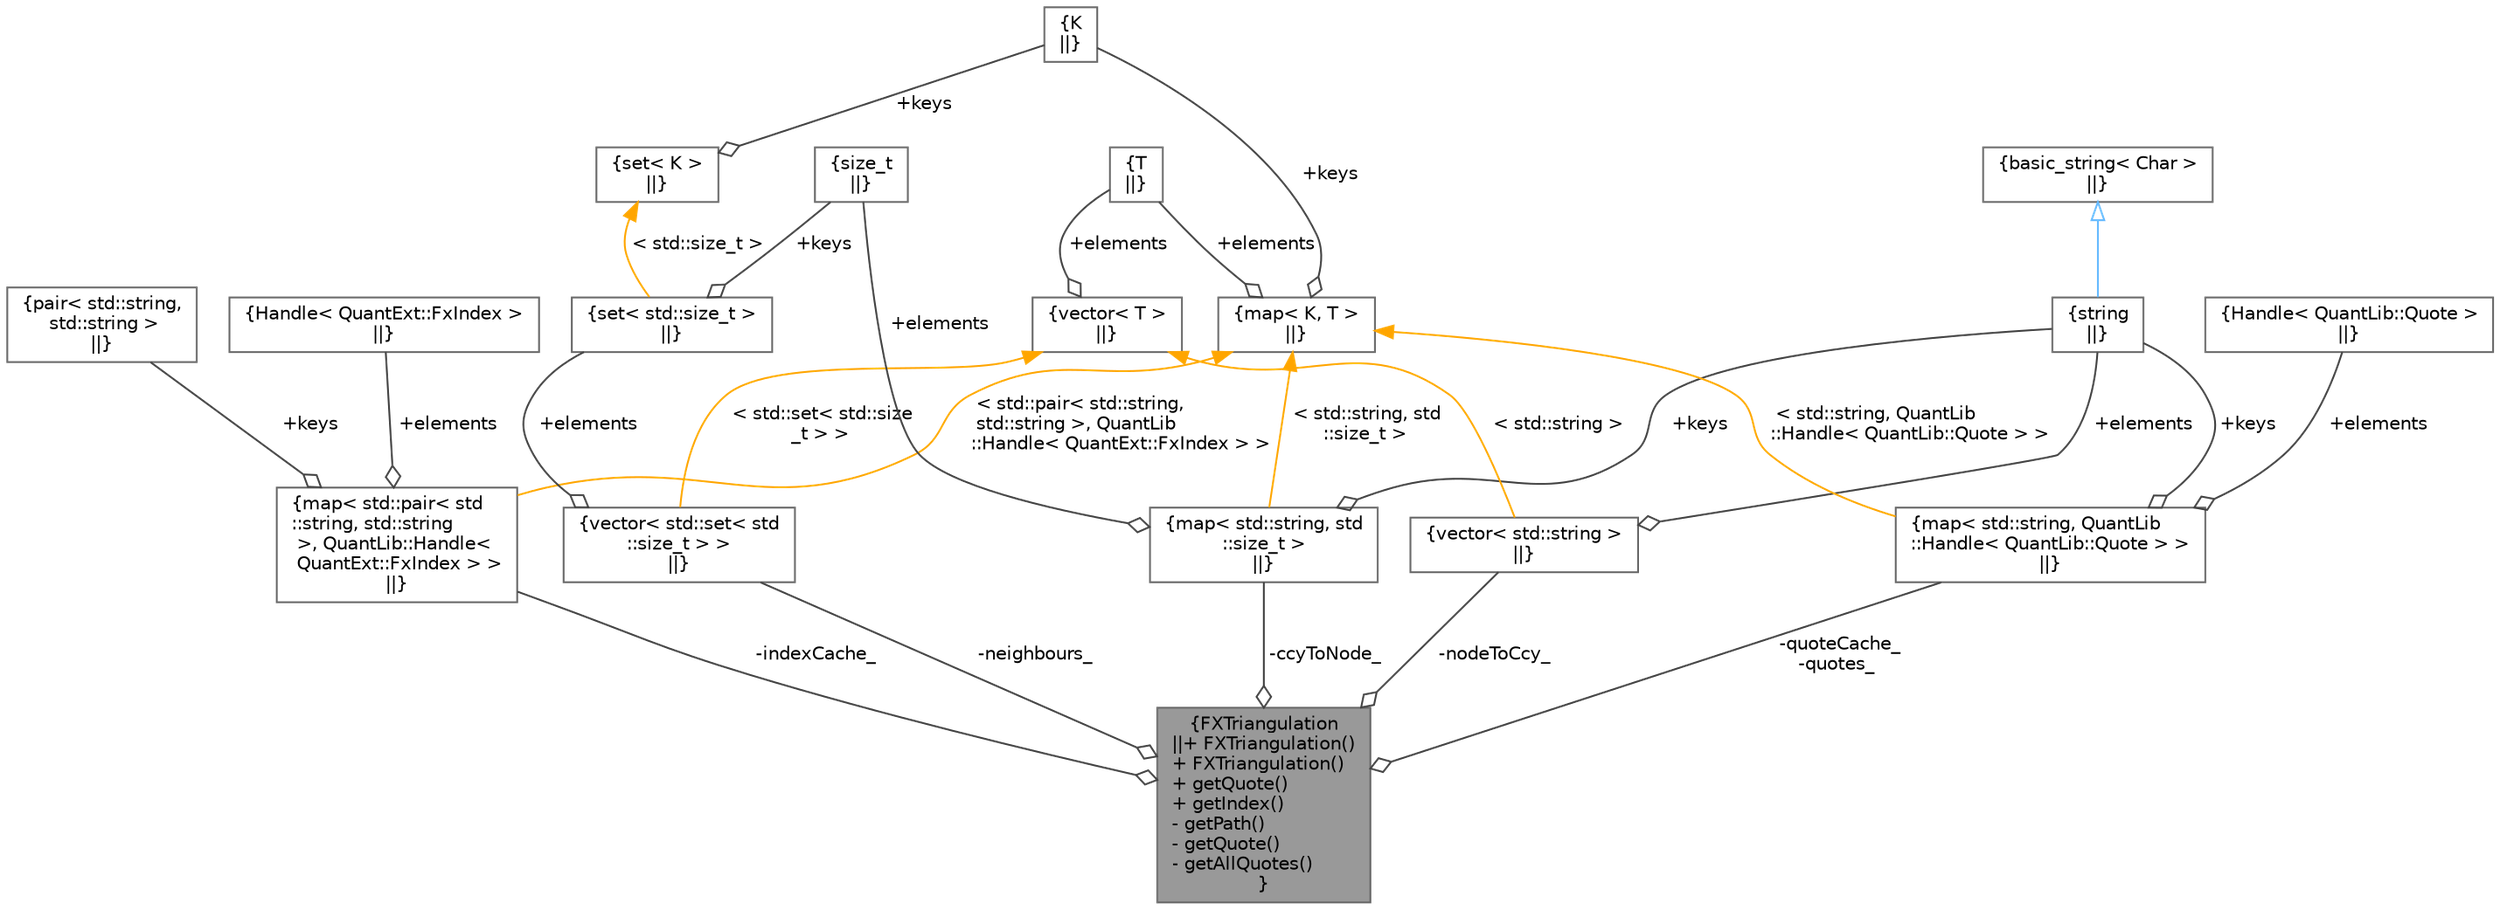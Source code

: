 digraph "FXTriangulation"
{
 // INTERACTIVE_SVG=YES
 // LATEX_PDF_SIZE
  bgcolor="transparent";
  edge [fontname=Helvetica,fontsize=10,labelfontname=Helvetica,labelfontsize=10];
  node [fontname=Helvetica,fontsize=10,shape=box,height=0.2,width=0.4];
  Node1 [label="{FXTriangulation\n||+ FXTriangulation()\l+ FXTriangulation()\l+ getQuote()\l+ getIndex()\l- getPath()\l- getQuote()\l- getAllQuotes()\l}",height=0.2,width=0.4,color="gray40", fillcolor="grey60", style="filled", fontcolor="black",tooltip=" "];
  Node2 -> Node1 [color="grey25",style="solid",label=" -quoteCache_\n-quotes_" ,arrowhead="odiamond"];
  Node2 [label="{map\< std::string, QuantLib\l::Handle\< QuantLib::Quote \> \>\n||}",height=0.2,width=0.4,color="gray40", fillcolor="white", style="filled",tooltip=" "];
  Node3 -> Node2 [color="grey25",style="solid",label=" +keys" ,arrowhead="odiamond"];
  Node3 [label="{string\n||}",height=0.2,width=0.4,color="gray40", fillcolor="white", style="filled",tooltip=" "];
  Node4 -> Node3 [dir="back",color="steelblue1",style="solid",arrowtail="onormal"];
  Node4 [label="{basic_string\< Char \>\n||}",height=0.2,width=0.4,color="gray40", fillcolor="white", style="filled",tooltip=" "];
  Node5 -> Node2 [color="grey25",style="solid",label=" +elements" ,arrowhead="odiamond"];
  Node5 [label="{Handle\< QuantLib::Quote \>\n||}",height=0.2,width=0.4,color="gray40", fillcolor="white", style="filled",tooltip=" "];
  Node6 -> Node2 [dir="back",color="orange",style="solid",label=" \< std::string, QuantLib\l::Handle\< QuantLib::Quote \> \>" ];
  Node6 [label="{map\< K, T \>\n||}",height=0.2,width=0.4,color="gray40", fillcolor="white", style="filled",tooltip=" "];
  Node7 -> Node6 [color="grey25",style="solid",label=" +keys" ,arrowhead="odiamond"];
  Node7 [label="{K\n||}",height=0.2,width=0.4,color="gray40", fillcolor="white", style="filled",tooltip=" "];
  Node8 -> Node6 [color="grey25",style="solid",label=" +elements" ,arrowhead="odiamond"];
  Node8 [label="{T\n||}",height=0.2,width=0.4,color="gray40", fillcolor="white", style="filled",tooltip=" "];
  Node9 -> Node1 [color="grey25",style="solid",label=" -indexCache_" ,arrowhead="odiamond"];
  Node9 [label="{map\< std::pair\< std\l::string, std::string\l \>, QuantLib::Handle\<\l QuantExt::FxIndex \> \>\n||}",height=0.2,width=0.4,color="gray40", fillcolor="white", style="filled",tooltip=" "];
  Node10 -> Node9 [color="grey25",style="solid",label=" +keys" ,arrowhead="odiamond"];
  Node10 [label="{pair\< std::string,\l std::string \>\n||}",height=0.2,width=0.4,color="gray40", fillcolor="white", style="filled",tooltip=" "];
  Node11 -> Node9 [color="grey25",style="solid",label=" +elements" ,arrowhead="odiamond"];
  Node11 [label="{Handle\< QuantExt::FxIndex \>\n||}",height=0.2,width=0.4,color="gray40", fillcolor="white", style="filled",tooltip=" "];
  Node6 -> Node9 [dir="back",color="orange",style="solid",label=" \< std::pair\< std::string,\l std::string \>, QuantLib\l::Handle\< QuantExt::FxIndex \> \>" ];
  Node12 -> Node1 [color="grey25",style="solid",label=" -nodeToCcy_" ,arrowhead="odiamond"];
  Node12 [label="{vector\< std::string \>\n||}",height=0.2,width=0.4,color="gray40", fillcolor="white", style="filled",tooltip=" "];
  Node3 -> Node12 [color="grey25",style="solid",label=" +elements" ,arrowhead="odiamond"];
  Node13 -> Node12 [dir="back",color="orange",style="solid",label=" \< std::string \>" ];
  Node13 [label="{vector\< T \>\n||}",height=0.2,width=0.4,color="gray40", fillcolor="white", style="filled",tooltip=" "];
  Node8 -> Node13 [color="grey25",style="solid",label=" +elements" ,arrowhead="odiamond"];
  Node14 -> Node1 [color="grey25",style="solid",label=" -ccyToNode_" ,arrowhead="odiamond"];
  Node14 [label="{map\< std::string, std\l::size_t \>\n||}",height=0.2,width=0.4,color="gray40", fillcolor="white", style="filled",tooltip=" "];
  Node3 -> Node14 [color="grey25",style="solid",label=" +keys" ,arrowhead="odiamond"];
  Node15 -> Node14 [color="grey25",style="solid",label=" +elements" ,arrowhead="odiamond"];
  Node15 [label="{size_t\n||}",height=0.2,width=0.4,color="gray40", fillcolor="white", style="filled",tooltip=" "];
  Node6 -> Node14 [dir="back",color="orange",style="solid",label=" \< std::string, std\l::size_t \>" ];
  Node16 -> Node1 [color="grey25",style="solid",label=" -neighbours_" ,arrowhead="odiamond"];
  Node16 [label="{vector\< std::set\< std\l::size_t \> \>\n||}",height=0.2,width=0.4,color="gray40", fillcolor="white", style="filled",tooltip=" "];
  Node17 -> Node16 [color="grey25",style="solid",label=" +elements" ,arrowhead="odiamond"];
  Node17 [label="{set\< std::size_t \>\n||}",height=0.2,width=0.4,color="gray40", fillcolor="white", style="filled",tooltip=" "];
  Node15 -> Node17 [color="grey25",style="solid",label=" +keys" ,arrowhead="odiamond"];
  Node18 -> Node17 [dir="back",color="orange",style="solid",label=" \< std::size_t \>" ];
  Node18 [label="{set\< K \>\n||}",height=0.2,width=0.4,color="gray40", fillcolor="white", style="filled",tooltip=" "];
  Node7 -> Node18 [color="grey25",style="solid",label=" +keys" ,arrowhead="odiamond"];
  Node13 -> Node16 [dir="back",color="orange",style="solid",label=" \< std::set\< std::size\l_t \> \>" ];
}
